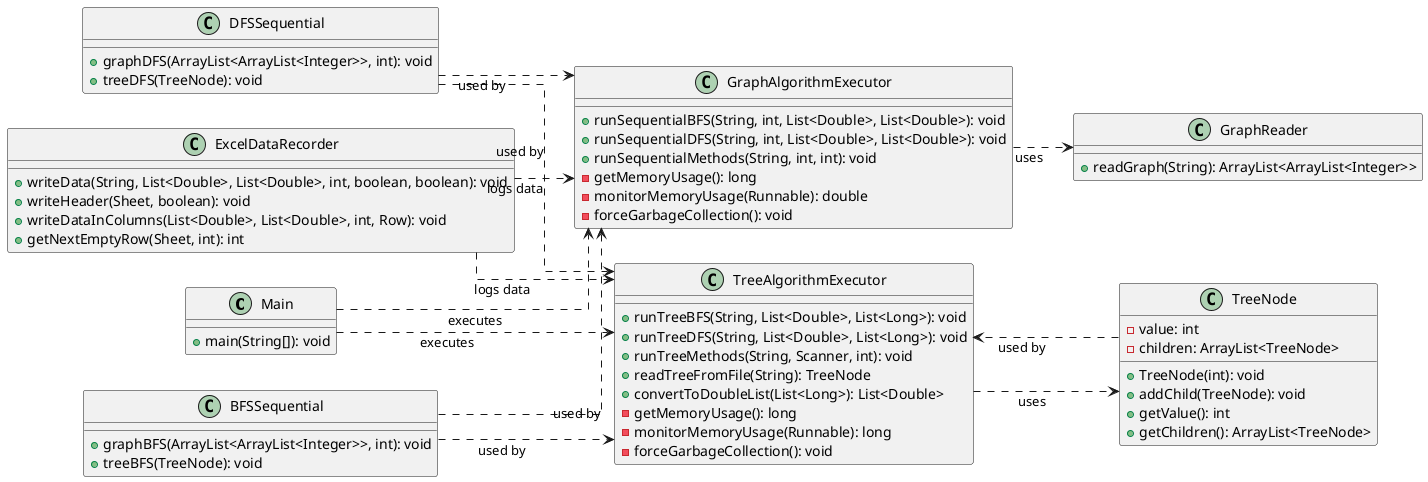 @startuml
skinparam linetype ortho
'top to bottom direction
left to right direction

class Main {
    +main(String[]): void
}

class GraphAlgorithmExecutor {
    +runSequentialBFS(String, int, List<Double>, List<Double>): void
    +runSequentialDFS(String, int, List<Double>, List<Double>): void
    +runSequentialMethods(String, int, int): void
    -getMemoryUsage(): long
    -monitorMemoryUsage(Runnable): double
    -forceGarbageCollection(): void
}

class TreeAlgorithmExecutor {
    +runTreeBFS(String, List<Double>, List<Long>): void
    +runTreeDFS(String, List<Double>, List<Long>): void
    +runTreeMethods(String, Scanner, int): void
    +readTreeFromFile(String): TreeNode
    +convertToDoubleList(List<Long>): List<Double>
    -getMemoryUsage(): long
    -monitorMemoryUsage(Runnable): long
    -forceGarbageCollection(): void
}

class GraphReader {
    +readGraph(String): ArrayList<ArrayList<Integer>>
}

class BFSSequential {
    +graphBFS(ArrayList<ArrayList<Integer>>, int): void
    +treeBFS(TreeNode): void
}

class DFSSequential {
    +graphDFS(ArrayList<ArrayList<Integer>>, int): void
    +treeDFS(TreeNode): void
}

class TreeNode {
    -value: int
    -children: ArrayList<TreeNode>
    +TreeNode(int): void
    +addChild(TreeNode): void
    +getValue(): int
    +getChildren(): ArrayList<TreeNode>
}

class ExcelDataRecorder {
    +writeData(String, List<Double>, List<Double>, int, boolean, boolean): void
    +writeHeader(Sheet, boolean): void
    +writeDataInColumns(List<Double>, List<Double>, int, Row): void
    +getNextEmptyRow(Sheet, int): int
}

Main ..> GraphAlgorithmExecutor : executes
Main ..> TreeAlgorithmExecutor : executes
GraphAlgorithmExecutor ..> GraphReader : uses
TreeAlgorithmExecutor ..> TreeNode : uses
BFSSequential ..> TreeAlgorithmExecutor : used by
DFSSequential ..> TreeAlgorithmExecutor : used by
TreeNode ..> TreeAlgorithmExecutor : used by
BFSSequential ..> GraphAlgorithmExecutor : used by
DFSSequential ..> GraphAlgorithmExecutor : used by
ExcelDataRecorder ..> GraphAlgorithmExecutor : logs data
ExcelDataRecorder ..> TreeAlgorithmExecutor : logs data

@enduml
